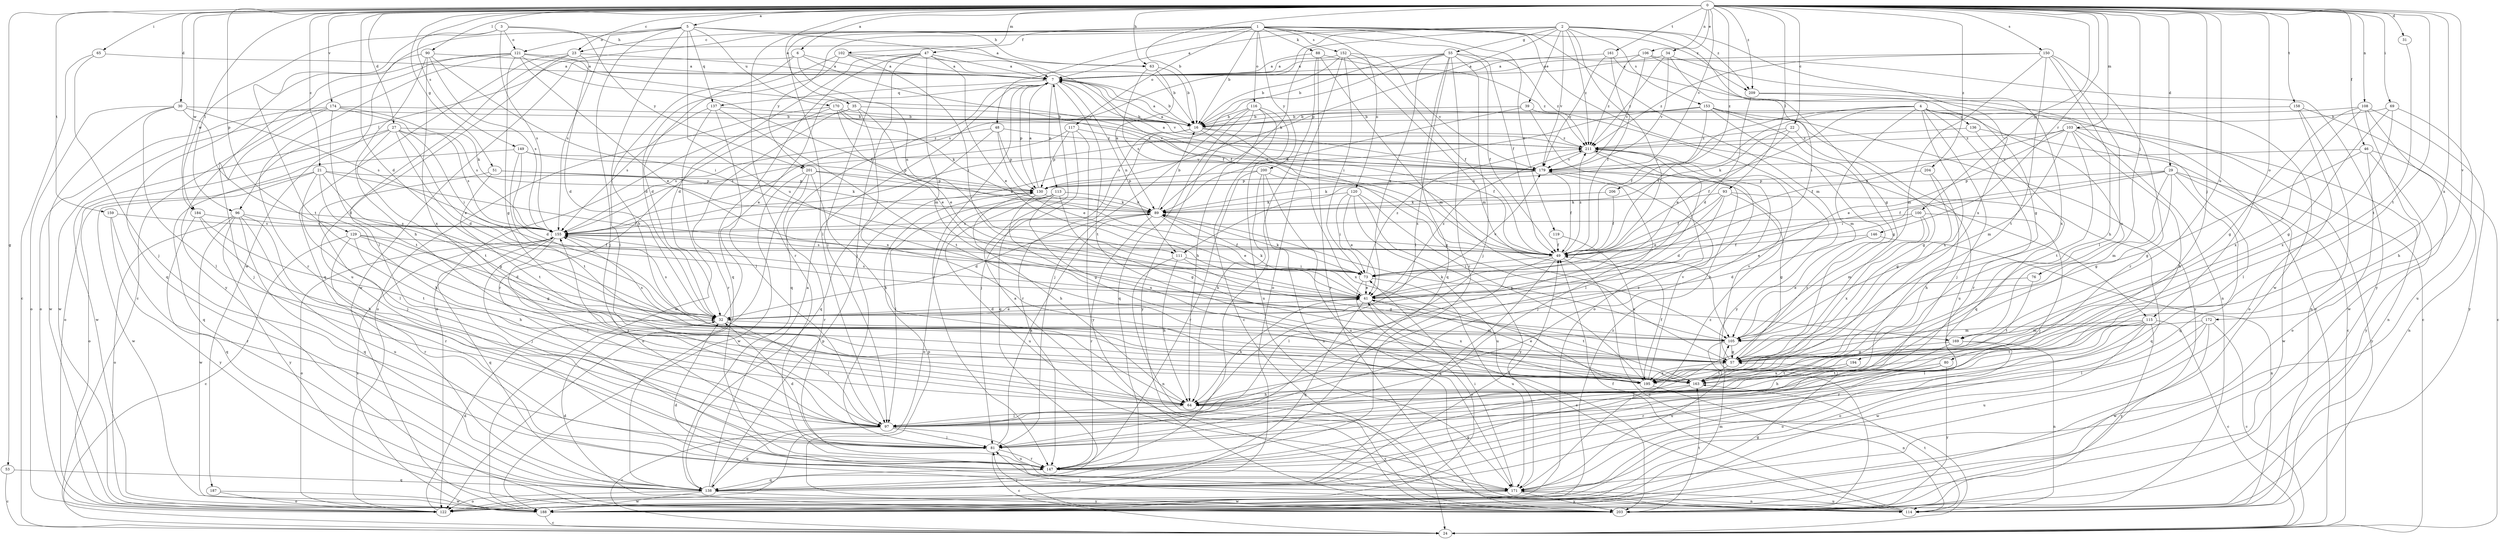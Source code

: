 strict digraph  {
0;
1;
2;
3;
4;
5;
6;
7;
16;
21;
22;
23;
24;
27;
29;
30;
31;
32;
34;
35;
39;
41;
46;
47;
48;
49;
51;
53;
55;
57;
63;
64;
65;
69;
73;
76;
80;
81;
88;
89;
90;
93;
96;
97;
100;
102;
103;
105;
106;
108;
111;
113;
114;
115;
116;
117;
119;
120;
121;
122;
129;
130;
136;
137;
138;
146;
147;
149;
150;
152;
153;
155;
158;
159;
161;
163;
169;
170;
171;
172;
174;
179;
184;
187;
188;
194;
195;
200;
201;
203;
204;
206;
209;
211;
0 -> 5  [label=a];
0 -> 6  [label=a];
0 -> 16  [label=b];
0 -> 21  [label=c];
0 -> 22  [label=c];
0 -> 23  [label=c];
0 -> 27  [label=d];
0 -> 29  [label=d];
0 -> 30  [label=d];
0 -> 31  [label=d];
0 -> 32  [label=d];
0 -> 34  [label=e];
0 -> 35  [label=e];
0 -> 46  [label=f];
0 -> 51  [label=g];
0 -> 53  [label=g];
0 -> 63  [label=h];
0 -> 65  [label=i];
0 -> 69  [label=i];
0 -> 76  [label=j];
0 -> 80  [label=j];
0 -> 90  [label=l];
0 -> 93  [label=l];
0 -> 96  [label=l];
0 -> 100  [label=m];
0 -> 102  [label=m];
0 -> 103  [label=m];
0 -> 106  [label=n];
0 -> 108  [label=n];
0 -> 115  [label=o];
0 -> 129  [label=p];
0 -> 146  [label=r];
0 -> 149  [label=s];
0 -> 150  [label=s];
0 -> 158  [label=t];
0 -> 159  [label=t];
0 -> 161  [label=t];
0 -> 163  [label=t];
0 -> 169  [label=u];
0 -> 172  [label=v];
0 -> 174  [label=v];
0 -> 179  [label=v];
0 -> 184  [label=w];
0 -> 194  [label=x];
0 -> 204  [label=z];
0 -> 206  [label=z];
0 -> 209  [label=z];
1 -> 16  [label=b];
1 -> 23  [label=c];
1 -> 47  [label=f];
1 -> 48  [label=f];
1 -> 49  [label=f];
1 -> 88  [label=k];
1 -> 96  [label=l];
1 -> 97  [label=l];
1 -> 105  [label=m];
1 -> 115  [label=o];
1 -> 116  [label=o];
1 -> 117  [label=o];
1 -> 119  [label=o];
1 -> 120  [label=o];
1 -> 147  [label=r];
1 -> 152  [label=s];
1 -> 200  [label=y];
1 -> 209  [label=z];
2 -> 7  [label=a];
2 -> 39  [label=e];
2 -> 55  [label=g];
2 -> 57  [label=g];
2 -> 73  [label=i];
2 -> 89  [label=k];
2 -> 130  [label=p];
2 -> 153  [label=s];
2 -> 155  [label=s];
2 -> 179  [label=v];
2 -> 195  [label=x];
2 -> 201  [label=y];
2 -> 209  [label=z];
2 -> 211  [label=z];
3 -> 63  [label=h];
3 -> 121  [label=o];
3 -> 155  [label=s];
3 -> 163  [label=t];
3 -> 184  [label=w];
3 -> 201  [label=y];
4 -> 24  [label=c];
4 -> 41  [label=e];
4 -> 49  [label=f];
4 -> 81  [label=j];
4 -> 105  [label=m];
4 -> 111  [label=n];
4 -> 136  [label=q];
4 -> 147  [label=r];
4 -> 169  [label=u];
4 -> 195  [label=x];
5 -> 7  [label=a];
5 -> 63  [label=h];
5 -> 64  [label=h];
5 -> 81  [label=j];
5 -> 121  [label=o];
5 -> 137  [label=q];
5 -> 155  [label=s];
5 -> 169  [label=u];
5 -> 170  [label=u];
5 -> 187  [label=w];
6 -> 7  [label=a];
6 -> 32  [label=d];
6 -> 49  [label=f];
6 -> 111  [label=n];
6 -> 188  [label=w];
7 -> 16  [label=b];
7 -> 111  [label=n];
7 -> 113  [label=n];
7 -> 130  [label=p];
7 -> 137  [label=q];
7 -> 138  [label=q];
7 -> 147  [label=r];
7 -> 163  [label=t];
7 -> 179  [label=v];
16 -> 7  [label=a];
16 -> 49  [label=f];
16 -> 57  [label=g];
16 -> 81  [label=j];
16 -> 147  [label=r];
16 -> 211  [label=z];
21 -> 57  [label=g];
21 -> 64  [label=h];
21 -> 73  [label=i];
21 -> 97  [label=l];
21 -> 122  [label=o];
21 -> 130  [label=p];
21 -> 188  [label=w];
22 -> 49  [label=f];
22 -> 57  [label=g];
22 -> 89  [label=k];
22 -> 211  [label=z];
23 -> 7  [label=a];
23 -> 32  [label=d];
23 -> 97  [label=l];
23 -> 138  [label=q];
23 -> 171  [label=u];
27 -> 32  [label=d];
27 -> 41  [label=e];
27 -> 73  [label=i];
27 -> 122  [label=o];
27 -> 155  [label=s];
27 -> 163  [label=t];
27 -> 188  [label=w];
27 -> 211  [label=z];
29 -> 49  [label=f];
29 -> 57  [label=g];
29 -> 73  [label=i];
29 -> 105  [label=m];
29 -> 130  [label=p];
29 -> 138  [label=q];
29 -> 188  [label=w];
29 -> 203  [label=y];
30 -> 16  [label=b];
30 -> 32  [label=d];
30 -> 97  [label=l];
30 -> 122  [label=o];
30 -> 155  [label=s];
30 -> 188  [label=w];
31 -> 163  [label=t];
32 -> 7  [label=a];
32 -> 41  [label=e];
32 -> 97  [label=l];
32 -> 105  [label=m];
32 -> 155  [label=s];
34 -> 7  [label=a];
34 -> 73  [label=i];
34 -> 179  [label=v];
34 -> 195  [label=x];
34 -> 211  [label=z];
35 -> 16  [label=b];
35 -> 41  [label=e];
35 -> 122  [label=o];
35 -> 147  [label=r];
35 -> 195  [label=x];
39 -> 16  [label=b];
39 -> 89  [label=k];
39 -> 122  [label=o];
39 -> 203  [label=y];
41 -> 32  [label=d];
41 -> 64  [label=h];
41 -> 89  [label=k];
41 -> 138  [label=q];
41 -> 155  [label=s];
41 -> 163  [label=t];
41 -> 179  [label=v];
41 -> 195  [label=x];
41 -> 211  [label=z];
46 -> 57  [label=g];
46 -> 114  [label=n];
46 -> 122  [label=o];
46 -> 179  [label=v];
46 -> 203  [label=y];
47 -> 7  [label=a];
47 -> 32  [label=d];
47 -> 41  [label=e];
47 -> 49  [label=f];
47 -> 81  [label=j];
47 -> 97  [label=l];
47 -> 105  [label=m];
47 -> 138  [label=q];
48 -> 41  [label=e];
48 -> 130  [label=p];
48 -> 138  [label=q];
48 -> 155  [label=s];
48 -> 211  [label=z];
49 -> 24  [label=c];
49 -> 73  [label=i];
49 -> 97  [label=l];
49 -> 138  [label=q];
49 -> 155  [label=s];
49 -> 211  [label=z];
51 -> 81  [label=j];
51 -> 89  [label=k];
51 -> 130  [label=p];
51 -> 163  [label=t];
53 -> 24  [label=c];
53 -> 138  [label=q];
55 -> 7  [label=a];
55 -> 16  [label=b];
55 -> 41  [label=e];
55 -> 49  [label=f];
55 -> 81  [label=j];
55 -> 97  [label=l];
55 -> 138  [label=q];
55 -> 147  [label=r];
55 -> 155  [label=s];
55 -> 211  [label=z];
57 -> 163  [label=t];
57 -> 179  [label=v];
57 -> 195  [label=x];
63 -> 16  [label=b];
63 -> 49  [label=f];
63 -> 89  [label=k];
64 -> 97  [label=l];
64 -> 203  [label=y];
65 -> 7  [label=a];
65 -> 24  [label=c];
65 -> 81  [label=j];
69 -> 16  [label=b];
69 -> 57  [label=g];
69 -> 171  [label=u];
69 -> 195  [label=x];
73 -> 41  [label=e];
73 -> 89  [label=k];
73 -> 122  [label=o];
73 -> 171  [label=u];
73 -> 211  [label=z];
76 -> 41  [label=e];
76 -> 163  [label=t];
80 -> 64  [label=h];
80 -> 147  [label=r];
80 -> 163  [label=t];
80 -> 203  [label=y];
81 -> 24  [label=c];
81 -> 32  [label=d];
81 -> 89  [label=k];
81 -> 147  [label=r];
88 -> 7  [label=a];
88 -> 105  [label=m];
88 -> 147  [label=r];
88 -> 203  [label=y];
88 -> 211  [label=z];
89 -> 16  [label=b];
89 -> 32  [label=d];
89 -> 41  [label=e];
89 -> 147  [label=r];
89 -> 155  [label=s];
90 -> 7  [label=a];
90 -> 64  [label=h];
90 -> 73  [label=i];
90 -> 138  [label=q];
90 -> 155  [label=s];
90 -> 195  [label=x];
93 -> 32  [label=d];
93 -> 41  [label=e];
93 -> 49  [label=f];
93 -> 57  [label=g];
93 -> 89  [label=k];
93 -> 138  [label=q];
96 -> 122  [label=o];
96 -> 138  [label=q];
96 -> 147  [label=r];
96 -> 155  [label=s];
96 -> 171  [label=u];
96 -> 188  [label=w];
96 -> 203  [label=y];
97 -> 24  [label=c];
97 -> 81  [label=j];
97 -> 138  [label=q];
97 -> 155  [label=s];
97 -> 171  [label=u];
97 -> 211  [label=z];
100 -> 41  [label=e];
100 -> 81  [label=j];
100 -> 105  [label=m];
100 -> 155  [label=s];
100 -> 195  [label=x];
102 -> 7  [label=a];
102 -> 16  [label=b];
102 -> 32  [label=d];
102 -> 73  [label=i];
102 -> 97  [label=l];
103 -> 41  [label=e];
103 -> 49  [label=f];
103 -> 64  [label=h];
103 -> 97  [label=l];
103 -> 105  [label=m];
103 -> 114  [label=n];
103 -> 163  [label=t];
103 -> 211  [label=z];
105 -> 57  [label=g];
105 -> 89  [label=k];
105 -> 155  [label=s];
105 -> 171  [label=u];
106 -> 7  [label=a];
106 -> 57  [label=g];
106 -> 179  [label=v];
106 -> 203  [label=y];
106 -> 211  [label=z];
108 -> 16  [label=b];
108 -> 57  [label=g];
108 -> 64  [label=h];
108 -> 188  [label=w];
108 -> 195  [label=x];
108 -> 203  [label=y];
111 -> 57  [label=g];
111 -> 64  [label=h];
111 -> 73  [label=i];
111 -> 114  [label=n];
113 -> 57  [label=g];
113 -> 89  [label=k];
113 -> 97  [label=l];
113 -> 122  [label=o];
113 -> 171  [label=u];
113 -> 195  [label=x];
114 -> 7  [label=a];
114 -> 41  [label=e];
114 -> 49  [label=f];
114 -> 81  [label=j];
114 -> 130  [label=p];
114 -> 163  [label=t];
114 -> 171  [label=u];
115 -> 24  [label=c];
115 -> 97  [label=l];
115 -> 105  [label=m];
115 -> 122  [label=o];
115 -> 147  [label=r];
115 -> 163  [label=t];
115 -> 188  [label=w];
115 -> 203  [label=y];
116 -> 16  [label=b];
116 -> 24  [label=c];
116 -> 64  [label=h];
116 -> 81  [label=j];
116 -> 138  [label=q];
116 -> 171  [label=u];
116 -> 203  [label=y];
117 -> 130  [label=p];
117 -> 138  [label=q];
117 -> 155  [label=s];
117 -> 203  [label=y];
117 -> 211  [label=z];
119 -> 49  [label=f];
119 -> 195  [label=x];
120 -> 41  [label=e];
120 -> 73  [label=i];
120 -> 89  [label=k];
120 -> 171  [label=u];
120 -> 195  [label=x];
120 -> 203  [label=y];
121 -> 7  [label=a];
121 -> 24  [label=c];
121 -> 41  [label=e];
121 -> 49  [label=f];
121 -> 57  [label=g];
121 -> 147  [label=r];
121 -> 179  [label=v];
121 -> 203  [label=y];
122 -> 32  [label=d];
129 -> 24  [label=c];
129 -> 32  [label=d];
129 -> 49  [label=f];
129 -> 57  [label=g];
129 -> 64  [label=h];
129 -> 147  [label=r];
130 -> 7  [label=a];
130 -> 57  [label=g];
130 -> 64  [label=h];
130 -> 89  [label=k];
136 -> 24  [label=c];
136 -> 138  [label=q];
136 -> 211  [label=z];
137 -> 16  [label=b];
137 -> 97  [label=l];
137 -> 155  [label=s];
137 -> 163  [label=t];
137 -> 188  [label=w];
138 -> 7  [label=a];
138 -> 49  [label=f];
138 -> 122  [label=o];
138 -> 130  [label=p];
138 -> 188  [label=w];
138 -> 203  [label=y];
146 -> 32  [label=d];
146 -> 49  [label=f];
146 -> 114  [label=n];
147 -> 138  [label=q];
147 -> 171  [label=u];
149 -> 32  [label=d];
149 -> 130  [label=p];
149 -> 138  [label=q];
149 -> 163  [label=t];
149 -> 179  [label=v];
150 -> 7  [label=a];
150 -> 64  [label=h];
150 -> 97  [label=l];
150 -> 105  [label=m];
150 -> 147  [label=r];
150 -> 163  [label=t];
150 -> 211  [label=z];
152 -> 7  [label=a];
152 -> 16  [label=b];
152 -> 49  [label=f];
152 -> 73  [label=i];
152 -> 105  [label=m];
152 -> 122  [label=o];
152 -> 179  [label=v];
153 -> 16  [label=b];
153 -> 49  [label=f];
153 -> 57  [label=g];
153 -> 147  [label=r];
153 -> 155  [label=s];
153 -> 171  [label=u];
153 -> 203  [label=y];
155 -> 49  [label=f];
155 -> 81  [label=j];
155 -> 97  [label=l];
155 -> 122  [label=o];
155 -> 138  [label=q];
158 -> 16  [label=b];
158 -> 24  [label=c];
158 -> 114  [label=n];
158 -> 122  [label=o];
159 -> 147  [label=r];
159 -> 155  [label=s];
159 -> 203  [label=y];
161 -> 7  [label=a];
161 -> 49  [label=f];
161 -> 179  [label=v];
161 -> 188  [label=w];
163 -> 64  [label=h];
163 -> 138  [label=q];
169 -> 57  [label=g];
169 -> 81  [label=j];
169 -> 114  [label=n];
169 -> 122  [label=o];
170 -> 16  [label=b];
170 -> 41  [label=e];
170 -> 89  [label=k];
170 -> 122  [label=o];
170 -> 147  [label=r];
170 -> 179  [label=v];
171 -> 32  [label=d];
171 -> 73  [label=i];
171 -> 114  [label=n];
171 -> 188  [label=w];
171 -> 203  [label=y];
171 -> 211  [label=z];
172 -> 24  [label=c];
172 -> 97  [label=l];
172 -> 105  [label=m];
172 -> 171  [label=u];
172 -> 188  [label=w];
174 -> 16  [label=b];
174 -> 81  [label=j];
174 -> 89  [label=k];
174 -> 122  [label=o];
174 -> 155  [label=s];
174 -> 163  [label=t];
174 -> 188  [label=w];
179 -> 7  [label=a];
179 -> 49  [label=f];
179 -> 81  [label=j];
179 -> 89  [label=k];
179 -> 130  [label=p];
184 -> 64  [label=h];
184 -> 138  [label=q];
184 -> 155  [label=s];
184 -> 163  [label=t];
187 -> 122  [label=o];
187 -> 188  [label=w];
188 -> 24  [label=c];
188 -> 57  [label=g];
188 -> 105  [label=m];
188 -> 155  [label=s];
188 -> 211  [label=z];
194 -> 163  [label=t];
194 -> 195  [label=x];
195 -> 41  [label=e];
195 -> 49  [label=f];
195 -> 114  [label=n];
195 -> 179  [label=v];
200 -> 64  [label=h];
200 -> 114  [label=n];
200 -> 130  [label=p];
200 -> 147  [label=r];
200 -> 171  [label=u];
200 -> 195  [label=x];
201 -> 64  [label=h];
201 -> 89  [label=k];
201 -> 122  [label=o];
201 -> 130  [label=p];
201 -> 147  [label=r];
201 -> 188  [label=w];
203 -> 32  [label=d];
203 -> 81  [label=j];
203 -> 163  [label=t];
204 -> 57  [label=g];
204 -> 64  [label=h];
204 -> 130  [label=p];
206 -> 49  [label=f];
206 -> 89  [label=k];
209 -> 24  [label=c];
209 -> 32  [label=d];
209 -> 114  [label=n];
211 -> 7  [label=a];
211 -> 64  [label=h];
211 -> 97  [label=l];
211 -> 179  [label=v];
}
